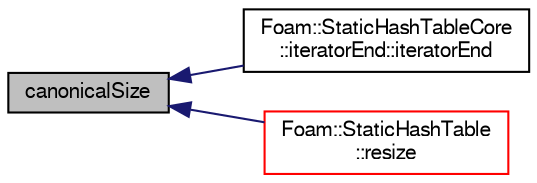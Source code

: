 digraph "canonicalSize"
{
  bgcolor="transparent";
  edge [fontname="FreeSans",fontsize="10",labelfontname="FreeSans",labelfontsize="10"];
  node [fontname="FreeSans",fontsize="10",shape=record];
  rankdir="LR";
  Node4 [label="canonicalSize",height=0.2,width=0.4,color="black", fillcolor="grey75", style="filled", fontcolor="black"];
  Node4 -> Node5 [dir="back",color="midnightblue",fontsize="10",style="solid",fontname="FreeSans"];
  Node5 [label="Foam::StaticHashTableCore\l::iteratorEnd::iteratorEnd",height=0.2,width=0.4,color="black",URL="$a25746.html#a5e4ab54c98f8933527b22af74b998378",tooltip="Construct null. "];
  Node4 -> Node6 [dir="back",color="midnightblue",fontsize="10",style="solid",fontname="FreeSans"];
  Node6 [label="Foam::StaticHashTable\l::resize",height=0.2,width=0.4,color="red",URL="$a25738.html#ae697ea15032f01f89988bb8ada677832",tooltip="Resize the hash table for efficiency. "];
}
